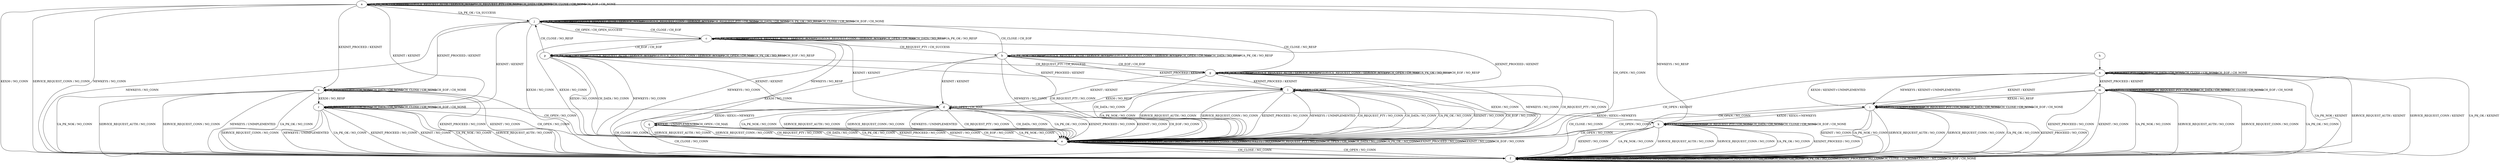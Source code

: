 digraph "" {
	graph ["Incoming time"=0.04529142379760742,
		"Outgoing time"=0.09678506851196289,
		Output="{'States': 18, 'Transitions': 222, 'Filename': '../results/ssh/DropBear-DropBear-yices-2.dot'}",
		Reference="{'States': 18, 'Transitions': 222, 'Filename': '../subjects/ssh/DropBear.dot'}",
		Solver=yices,
		Updated="{'States': 18, 'Transitions': 222, 'Filename': '../subjects/ssh/DropBear.dot'}",
		"f-measure"=1.0,
		precision=1.0,
		recall=1.0
	];
	a -> a	[key=0,
		label="UA_PK_NOK / UA_FAILURE"];
	a -> a	[key=1,
		label="SERVICE_REQUEST_AUTH / SERVICE_ACCEPT"];
	a -> a	[key=2,
		label="CH_REQUEST_PTY / CH_NONE"];
	a -> a	[key=3,
		label="CH_DATA / CH_NONE"];
	a -> a	[key=4,
		label="CH_CLOSE / CH_NONE"];
	a -> a	[key=5,
		label="CH_EOF / CH_NONE"];
	a -> e	[key=0,
		label="CH_OPEN / NO_CONN"];
	a -> f	[key=0,
		label="KEX30 / NO_CONN"];
	a -> f	[key=1,
		label="SERVICE_REQUEST_CONN / NO_CONN"];
	a -> f	[key=2,
		label="NEWKEYS / NO_CONN"];
	a -> j	[key=0,
		label="UA_PK_OK / UA_SUCCESS"];
	a -> o	[key=0,
		label="KEXINIT_PROCEED / KEXINIT"];
	a -> r	[key=0,
		label="KEXINIT / KEXINIT"];
	b -> b	[key=0,
		label="UA_PK_NOK / NO_RESP"];
	b -> b	[key=1,
		label="SERVICE_REQUEST_AUTH / SERVICE_ACCEPT"];
	b -> b	[key=2,
		label="SERVICE_REQUEST_CONN / SERVICE_ACCEPT"];
	b -> b	[key=3,
		label="CH_OPEN / CH_MAX"];
	b -> b	[key=4,
		label="CH_DATA / NO_RESP"];
	b -> b	[key=5,
		label="UA_PK_OK / NO_RESP"];
	b -> d	[key=0,
		label="KEXINIT / KEXINIT"];
	b -> e	[key=0,
		label="KEX30 / NO_CONN"];
	b -> e	[key=1,
		label="NEWKEYS / NO_CONN"];
	b -> e	[key=2,
		label="CH_REQUEST_PTY / NO_CONN"];
	b -> g	[key=0,
		label="CH_EOF / CH_EOF"];
	b -> j	[key=0,
		label="CH_CLOSE / CH_EOF"];
	b -> l	[key=0,
		label="KEXINIT_PROCEED / KEXINIT"];
	c -> b	[key=0,
		label="CH_REQUEST_PTY / CH_SUCCESS"];
	c -> c	[key=0,
		label="UA_PK_NOK / NO_RESP"];
	c -> c	[key=1,
		label="SERVICE_REQUEST_AUTH / SERVICE_ACCEPT"];
	c -> c	[key=2,
		label="SERVICE_REQUEST_CONN / SERVICE_ACCEPT"];
	c -> c	[key=3,
		label="CH_OPEN / CH_MAX"];
	c -> c	[key=4,
		label="CH_DATA / NO_RESP"];
	c -> c	[key=5,
		label="UA_PK_OK / NO_RESP"];
	c -> d	[key=0,
		label="KEXINIT / KEXINIT"];
	c -> e	[key=0,
		label="KEX30 / NO_CONN"];
	c -> e	[key=1,
		label="NEWKEYS / NO_CONN"];
	c -> j	[key=0,
		label="CH_CLOSE / CH_EOF"];
	c -> l	[key=0,
		label="KEXINIT_PROCEED / KEXINIT"];
	c -> p	[key=0,
		label="CH_EOF / CH_EOF"];
	d -> d	[key=0,
		label="CH_OPEN / CH_MAX"];
	d -> e	[key=0,
		label="UA_PK_NOK / NO_CONN"];
	d -> e	[key=1,
		label="SERVICE_REQUEST_AUTH / NO_CONN"];
	d -> e	[key=2,
		label="SERVICE_REQUEST_CONN / NO_CONN"];
	d -> e	[key=3,
		label="NEWKEYS / UNIMPLEMENTED"];
	d -> e	[key=4,
		label="CH_REQUEST_PTY / NO_CONN"];
	d -> e	[key=5,
		label="CH_DATA / NO_CONN"];
	d -> e	[key=6,
		label="UA_PK_OK / NO_CONN"];
	d -> e	[key=7,
		label="KEXINIT_PROCEED / NO_CONN"];
	d -> e	[key=8,
		label="KEXINIT / NO_CONN"];
	d -> e	[key=9,
		label="CH_EOF / NO_CONN"];
	d -> f	[key=0,
		label="CH_CLOSE / NO_CONN"];
	d -> q	[key=0,
		label="KEX30 / KEX31+NEWKEYS"];
	e -> e	[key=0,
		label="UA_PK_NOK / NO_CONN"];
	e -> e	[key=1,
		label="KEX30 / NO_CONN"];
	e -> e	[key=2,
		label="SERVICE_REQUEST_AUTH / NO_CONN"];
	e -> e	[key=3,
		label="SERVICE_REQUEST_CONN / NO_CONN"];
	e -> e	[key=4,
		label="NEWKEYS / NO_CONN"];
	e -> e	[key=5,
		label="CH_REQUEST_PTY / NO_CONN"];
	e -> e	[key=6,
		label="CH_OPEN / CH_MAX"];
	e -> e	[key=7,
		label="CH_DATA / NO_CONN"];
	e -> e	[key=8,
		label="UA_PK_OK / NO_CONN"];
	e -> e	[key=9,
		label="KEXINIT_PROCEED / NO_CONN"];
	e -> e	[key=10,
		label="KEXINIT / NO_CONN"];
	e -> e	[key=11,
		label="CH_EOF / NO_CONN"];
	e -> f	[key=0,
		label="CH_CLOSE / NO_CONN"];
	f -> e	[key=0,
		label="CH_OPEN / NO_CONN"];
	f -> f	[key=0,
		label="UA_PK_NOK / NO_CONN"];
	f -> f	[key=1,
		label="KEX30 / NO_CONN"];
	f -> f	[key=2,
		label="SERVICE_REQUEST_AUTH / NO_CONN"];
	f -> f	[key=3,
		label="SERVICE_REQUEST_CONN / NO_CONN"];
	f -> f	[key=4,
		label="NEWKEYS / NO_CONN"];
	f -> f	[key=5,
		label="CH_REQUEST_PTY / CH_NONE"];
	f -> f	[key=6,
		label="CH_DATA / CH_NONE"];
	f -> f	[key=7,
		label="UA_PK_OK / NO_CONN"];
	f -> f	[key=8,
		label="KEXINIT_PROCEED / NO_CONN"];
	f -> f	[key=9,
		label="CH_CLOSE / CH_NONE"];
	f -> f	[key=10,
		label="KEXINIT / NO_CONN"];
	f -> f	[key=11,
		label="CH_EOF / CH_NONE"];
	g -> d	[key=0,
		label="KEXINIT / KEXINIT"];
	g -> e	[key=0,
		label="KEX30 / NO_CONN"];
	g -> e	[key=1,
		label="NEWKEYS / NO_CONN"];
	g -> e	[key=2,
		label="CH_REQUEST_PTY / NO_CONN"];
	g -> e	[key=3,
		label="CH_DATA / NO_CONN"];
	g -> g	[key=0,
		label="UA_PK_NOK / NO_RESP"];
	g -> g	[key=1,
		label="SERVICE_REQUEST_AUTH / SERVICE_ACCEPT"];
	g -> g	[key=2,
		label="SERVICE_REQUEST_CONN / SERVICE_ACCEPT"];
	g -> g	[key=3,
		label="CH_OPEN / CH_MAX"];
	g -> g	[key=4,
		label="UA_PK_OK / NO_RESP"];
	g -> g	[key=5,
		label="CH_EOF / NO_RESP"];
	g -> j	[key=0,
		label="CH_CLOSE / NO_RESP"];
	g -> l	[key=0,
		label="KEXINIT_PROCEED / KEXINIT"];
	h -> n	[key=0];
	i -> e	[key=0,
		label="CH_OPEN / NO_CONN"];
	i -> f	[key=0,
		label="UA_PK_NOK / NO_CONN"];
	i -> f	[key=1,
		label="SERVICE_REQUEST_AUTH / NO_CONN"];
	i -> f	[key=2,
		label="SERVICE_REQUEST_CONN / NO_CONN"];
	i -> f	[key=3,
		label="UA_PK_OK / NO_CONN"];
	i -> f	[key=4,
		label="KEXINIT_PROCEED / NO_CONN"];
	i -> f	[key=5,
		label="KEXINIT / NO_CONN"];
	i -> i	[key=0,
		label="NEWKEYS / UNIMPLEMENTED"];
	i -> i	[key=1,
		label="CH_REQUEST_PTY / CH_NONE"];
	i -> i	[key=2,
		label="CH_DATA / CH_NONE"];
	i -> i	[key=3,
		label="CH_CLOSE / CH_NONE"];
	i -> i	[key=4,
		label="CH_EOF / CH_NONE"];
	i -> k	[key=0,
		label="KEX30 / KEX31+NEWKEYS"];
	j -> c	[key=0,
		label="CH_OPEN / CH_OPEN_SUCCESS"];
	j -> f	[key=0,
		label="KEX30 / NO_CONN"];
	j -> f	[key=1,
		label="NEWKEYS / NO_CONN"];
	j -> j	[key=0,
		label="UA_PK_NOK / NO_RESP"];
	j -> j	[key=1,
		label="SERVICE_REQUEST_AUTH / SERVICE_ACCEPT"];
	j -> j	[key=2,
		label="SERVICE_REQUEST_CONN / SERVICE_ACCEPT"];
	j -> j	[key=3,
		label="CH_REQUEST_PTY / CH_NONE"];
	j -> j	[key=4,
		label="CH_DATA / CH_NONE"];
	j -> j	[key=5,
		label="UA_PK_OK / NO_RESP"];
	j -> j	[key=6,
		label="CH_CLOSE / CH_NONE"];
	j -> j	[key=7,
		label="CH_EOF / CH_NONE"];
	j -> o	[key=0,
		label="KEXINIT_PROCEED / KEXINIT"];
	j -> r	[key=0,
		label="KEXINIT / KEXINIT"];
	k -> a	[key=0,
		label="NEWKEYS / NO_RESP"];
	k -> e	[key=0,
		label="CH_OPEN / NO_CONN"];
	k -> f	[key=0,
		label="UA_PK_NOK / NO_CONN"];
	k -> f	[key=1,
		label="SERVICE_REQUEST_AUTH / NO_CONN"];
	k -> f	[key=2,
		label="SERVICE_REQUEST_CONN / NO_CONN"];
	k -> f	[key=3,
		label="UA_PK_OK / NO_CONN"];
	k -> f	[key=4,
		label="KEXINIT_PROCEED / NO_CONN"];
	k -> f	[key=5,
		label="KEXINIT / NO_CONN"];
	k -> k	[key=0,
		label="KEX30 / UNIMPLEMENTED"];
	k -> k	[key=1,
		label="CH_REQUEST_PTY / CH_NONE"];
	k -> k	[key=2,
		label="CH_DATA / CH_NONE"];
	k -> k	[key=3,
		label="CH_CLOSE / CH_NONE"];
	k -> k	[key=4,
		label="CH_EOF / CH_NONE"];
	l -> d	[key=0,
		label="KEX30 / NO_RESP"];
	l -> e	[key=0,
		label="UA_PK_NOK / NO_CONN"];
	l -> e	[key=1,
		label="SERVICE_REQUEST_AUTH / NO_CONN"];
	l -> e	[key=2,
		label="SERVICE_REQUEST_CONN / NO_CONN"];
	l -> e	[key=3,
		label="NEWKEYS / UNIMPLEMENTED"];
	l -> e	[key=4,
		label="CH_REQUEST_PTY / NO_CONN"];
	l -> e	[key=5,
		label="CH_DATA / NO_CONN"];
	l -> e	[key=6,
		label="UA_PK_OK / NO_CONN"];
	l -> e	[key=7,
		label="KEXINIT_PROCEED / NO_CONN"];
	l -> e	[key=8,
		label="KEXINIT / NO_CONN"];
	l -> e	[key=9,
		label="CH_EOF / NO_CONN"];
	l -> f	[key=0,
		label="CH_CLOSE / NO_CONN"];
	l -> l	[key=0,
		label="CH_OPEN / CH_MAX"];
	m -> e	[key=0,
		label="CH_OPEN / NO_CONN"];
	m -> f	[key=0,
		label="UA_PK_NOK / NO_CONN"];
	m -> f	[key=1,
		label="SERVICE_REQUEST_AUTH / NO_CONN"];
	m -> f	[key=2,
		label="SERVICE_REQUEST_CONN / NO_CONN"];
	m -> f	[key=3,
		label="UA_PK_OK / NO_CONN"];
	m -> f	[key=4,
		label="KEXINIT_PROCEED / NO_CONN"];
	m -> f	[key=5,
		label="KEXINIT / NO_CONN"];
	m -> i	[key=0,
		label="KEX30 / NO_RESP"];
	m -> m	[key=0,
		label="NEWKEYS / UNIMPLEMENTED"];
	m -> m	[key=1,
		label="CH_REQUEST_PTY / CH_NONE"];
	m -> m	[key=2,
		label="CH_DATA / CH_NONE"];
	m -> m	[key=3,
		label="CH_CLOSE / CH_NONE"];
	m -> m	[key=4,
		label="CH_EOF / CH_NONE"];
	n -> e	[key=0,
		label="CH_OPEN / KEXINIT"];
	n -> f	[key=0,
		label="UA_PK_NOK / KEXINIT"];
	n -> f	[key=1,
		label="SERVICE_REQUEST_AUTH / KEXINIT"];
	n -> f	[key=2,
		label="SERVICE_REQUEST_CONN / KEXINIT"];
	n -> f	[key=3,
		label="UA_PK_OK / KEXINIT"];
	n -> i	[key=0,
		label="KEX30 / KEXINIT+UNIMPLEMENTED"];
	n -> i	[key=1,
		label="NEWKEYS / KEXINIT+UNIMPLEMENTED"];
	n -> i	[key=2,
		label="KEXINIT / KEXINIT"];
	n -> m	[key=0,
		label="KEXINIT_PROCEED / KEXINIT"];
	n -> n	[key=0,
		label="CH_REQUEST_PTY / CH_NONE"];
	n -> n	[key=1,
		label="CH_DATA / CH_NONE"];
	n -> n	[key=2,
		label="CH_CLOSE / CH_NONE"];
	n -> n	[key=3,
		label="CH_EOF / CH_NONE"];
	o -> e	[key=0,
		label="CH_OPEN / NO_CONN"];
	o -> f	[key=0,
		label="UA_PK_NOK / NO_CONN"];
	o -> f	[key=1,
		label="SERVICE_REQUEST_AUTH / NO_CONN"];
	o -> f	[key=2,
		label="SERVICE_REQUEST_CONN / NO_CONN"];
	o -> f	[key=3,
		label="NEWKEYS / UNIMPLEMENTED"];
	o -> f	[key=4,
		label="UA_PK_OK / NO_CONN"];
	o -> f	[key=5,
		label="KEXINIT_PROCEED / NO_CONN"];
	o -> f	[key=6,
		label="KEXINIT / NO_CONN"];
	o -> o	[key=0,
		label="CH_REQUEST_PTY / CH_NONE"];
	o -> o	[key=1,
		label="CH_DATA / CH_NONE"];
	o -> o	[key=2,
		label="CH_CLOSE / CH_NONE"];
	o -> o	[key=3,
		label="CH_EOF / CH_NONE"];
	o -> r	[key=0,
		label="KEX30 / NO_RESP"];
	p -> d	[key=0,
		label="KEXINIT / KEXINIT"];
	p -> e	[key=0,
		label="KEX30 / NO_CONN"];
	p -> e	[key=1,
		label="NEWKEYS / NO_CONN"];
	p -> e	[key=2,
		label="CH_DATA / NO_CONN"];
	p -> g	[key=0,
		label="CH_REQUEST_PTY / CH_SUCCESS"];
	p -> j	[key=0,
		label="CH_CLOSE / NO_RESP"];
	p -> l	[key=0,
		label="KEXINIT_PROCEED / KEXINIT"];
	p -> p	[key=0,
		label="UA_PK_NOK / NO_RESP"];
	p -> p	[key=1,
		label="SERVICE_REQUEST_AUTH / SERVICE_ACCEPT"];
	p -> p	[key=2,
		label="SERVICE_REQUEST_CONN / SERVICE_ACCEPT"];
	p -> p	[key=3,
		label="CH_OPEN / CH_MAX"];
	p -> p	[key=4,
		label="UA_PK_OK / NO_RESP"];
	p -> p	[key=5,
		label="CH_EOF / NO_RESP"];
	q -> c	[key=0,
		label="NEWKEYS / NO_RESP"];
	q -> e	[key=0,
		label="UA_PK_NOK / NO_CONN"];
	q -> e	[key=1,
		label="SERVICE_REQUEST_AUTH / NO_CONN"];
	q -> e	[key=2,
		label="SERVICE_REQUEST_CONN / NO_CONN"];
	q -> e	[key=3,
		label="CH_REQUEST_PTY / NO_CONN"];
	q -> e	[key=4,
		label="CH_DATA / NO_CONN"];
	q -> e	[key=5,
		label="UA_PK_OK / NO_CONN"];
	q -> e	[key=6,
		label="KEXINIT_PROCEED / NO_CONN"];
	q -> e	[key=7,
		label="KEXINIT / NO_CONN"];
	q -> e	[key=8,
		label="CH_EOF / NO_CONN"];
	q -> f	[key=0,
		label="CH_CLOSE / NO_CONN"];
	q -> q	[key=0,
		label="KEX30 / UNIMPLEMENTED"];
	q -> q	[key=1,
		label="CH_OPEN / CH_MAX"];
	r -> e	[key=0,
		label="CH_OPEN / NO_CONN"];
	r -> f	[key=0,
		label="UA_PK_NOK / NO_CONN"];
	r -> f	[key=1,
		label="SERVICE_REQUEST_AUTH / NO_CONN"];
	r -> f	[key=2,
		label="SERVICE_REQUEST_CONN / NO_CONN"];
	r -> f	[key=3,
		label="NEWKEYS / UNIMPLEMENTED"];
	r -> f	[key=4,
		label="UA_PK_OK / NO_CONN"];
	r -> f	[key=5,
		label="KEXINIT_PROCEED / NO_CONN"];
	r -> f	[key=6,
		label="KEXINIT / NO_CONN"];
	r -> k	[key=0,
		label="KEX30 / KEX31+NEWKEYS"];
	r -> r	[key=0,
		label="CH_REQUEST_PTY / CH_NONE"];
	r -> r	[key=1,
		label="CH_DATA / CH_NONE"];
	r -> r	[key=2,
		label="CH_CLOSE / CH_NONE"];
	r -> r	[key=3,
		label="CH_EOF / CH_NONE"];
}
